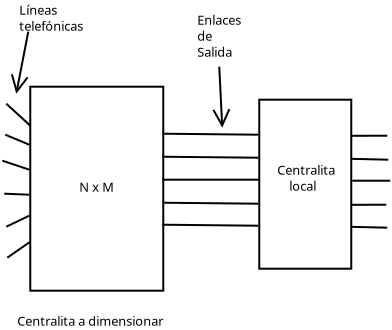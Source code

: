 <?xml version="1.0" encoding="UTF-8"?>
<dia:diagram xmlns:dia="http://www.lysator.liu.se/~alla/dia/"><dia:layer name="Fondo" visible="true"><dia:object type="Standard - Box" version="0" id="O0"><dia:attribute name="obj_pos"><dia:point val="1.65,5.55"/></dia:attribute><dia:attribute name="obj_bb"><dia:rectangle val="1.6,5.5;8.35,15.8"/></dia:attribute><dia:attribute name="elem_corner"><dia:point val="1.65,5.55"/></dia:attribute><dia:attribute name="elem_width"><dia:real val="6.65"/></dia:attribute><dia:attribute name="elem_height"><dia:real val="10.2"/></dia:attribute><dia:attribute name="show_background"><dia:boolean val="true"/></dia:attribute></dia:object><dia:object type="Standard - Box" version="0" id="O1"><dia:attribute name="obj_pos"><dia:point val="13.1,6.2"/></dia:attribute><dia:attribute name="obj_bb"><dia:rectangle val="13.05,6.15;17.75,14.7"/></dia:attribute><dia:attribute name="elem_corner"><dia:point val="13.1,6.2"/></dia:attribute><dia:attribute name="elem_width"><dia:real val="4.6"/></dia:attribute><dia:attribute name="elem_height"><dia:real val="8.45"/></dia:attribute><dia:attribute name="show_background"><dia:boolean val="true"/></dia:attribute></dia:object><dia:object type="Standard - Line" version="0" id="O2"><dia:attribute name="obj_pos"><dia:point val="8.25,7.9"/></dia:attribute><dia:attribute name="obj_bb"><dia:rectangle val="8.199,7.849;13.101,8.001"/></dia:attribute><dia:attribute name="conn_endpoints"><dia:point val="8.25,7.9"/><dia:point val="13.05,7.95"/></dia:attribute><dia:attribute name="numcp"><dia:int val="1"/></dia:attribute></dia:object><dia:object type="Standard - Line" version="0" id="O3"><dia:attribute name="obj_pos"><dia:point val="8.251,9.051"/></dia:attribute><dia:attribute name="obj_bb"><dia:rectangle val="8.2,9;13.101,9.151"/></dia:attribute><dia:attribute name="conn_endpoints"><dia:point val="8.251,9.051"/><dia:point val="13.05,9.101"/></dia:attribute><dia:attribute name="numcp"><dia:int val="1"/></dia:attribute></dia:object><dia:object type="Standard - Line" version="0" id="O4"><dia:attribute name="obj_pos"><dia:point val="8.251,10.2"/></dia:attribute><dia:attribute name="obj_bb"><dia:rectangle val="8.201,10.15;13.15,10.251"/></dia:attribute><dia:attribute name="conn_endpoints"><dia:point val="8.251,10.2"/><dia:point val="13.1,10.2"/></dia:attribute><dia:attribute name="numcp"><dia:int val="1"/></dia:attribute></dia:object><dia:object type="Standard - Line" version="0" id="O5"><dia:attribute name="obj_pos"><dia:point val="8.251,12.45"/></dia:attribute><dia:attribute name="obj_bb"><dia:rectangle val="8.2,12.4;13.101,12.551"/></dia:attribute><dia:attribute name="conn_endpoints"><dia:point val="8.251,12.45"/><dia:point val="13.05,12.501"/></dia:attribute><dia:attribute name="numcp"><dia:int val="1"/></dia:attribute></dia:object><dia:object type="Standard - Line" version="0" id="O6"><dia:attribute name="obj_pos"><dia:point val="8.251,11.351"/></dia:attribute><dia:attribute name="obj_bb"><dia:rectangle val="8.2,11.3;13.101,11.451"/></dia:attribute><dia:attribute name="conn_endpoints"><dia:point val="8.251,11.351"/><dia:point val="13.05,11.4"/></dia:attribute><dia:attribute name="numcp"><dia:int val="1"/></dia:attribute></dia:object><dia:object type="Standard - Line" version="0" id="O7"><dia:attribute name="obj_pos"><dia:point val="0.45,6.4"/></dia:attribute><dia:attribute name="obj_bb"><dia:rectangle val="0.379,6.329;1.721,7.571"/></dia:attribute><dia:attribute name="conn_endpoints"><dia:point val="0.45,6.4"/><dia:point val="1.65,7.5"/></dia:attribute><dia:attribute name="numcp"><dia:int val="1"/></dia:attribute></dia:object><dia:object type="Standard - Line" version="0" id="O8"><dia:attribute name="obj_pos"><dia:point val="0.4,7.95"/></dia:attribute><dia:attribute name="obj_bb"><dia:rectangle val="0.335,7.885;1.665,8.515"/></dia:attribute><dia:attribute name="conn_endpoints"><dia:point val="0.4,7.95"/><dia:point val="1.6,8.45"/></dia:attribute><dia:attribute name="numcp"><dia:int val="1"/></dia:attribute></dia:object><dia:object type="Standard - Line" version="0" id="O9"><dia:attribute name="obj_pos"><dia:point val="0.25,9.25"/></dia:attribute><dia:attribute name="obj_bb"><dia:rectangle val="0.187,9.187;1.663,9.763"/></dia:attribute><dia:attribute name="conn_endpoints"><dia:point val="0.25,9.25"/><dia:point val="1.6,9.7"/></dia:attribute><dia:attribute name="numcp"><dia:int val="1"/></dia:attribute></dia:object><dia:object type="Standard - Line" version="0" id="O10"><dia:attribute name="obj_pos"><dia:point val="0.35,10.9"/></dia:attribute><dia:attribute name="obj_bb"><dia:rectangle val="0.298,10.848;1.652,11.002"/></dia:attribute><dia:attribute name="conn_endpoints"><dia:point val="0.35,10.9"/><dia:point val="1.6,10.95"/></dia:attribute><dia:attribute name="numcp"><dia:int val="1"/></dia:attribute></dia:object><dia:object type="Standard - Line" version="0" id="O11"><dia:attribute name="obj_pos"><dia:point val="0.45,12.55"/></dia:attribute><dia:attribute name="obj_bb"><dia:rectangle val="0.383,11.933;1.667,12.617"/></dia:attribute><dia:attribute name="conn_endpoints"><dia:point val="0.45,12.55"/><dia:point val="1.6,12"/></dia:attribute><dia:attribute name="numcp"><dia:int val="1"/></dia:attribute></dia:object><dia:object type="Standard - Line" version="0" id="O12"><dia:attribute name="obj_pos"><dia:point val="0.5,14.1"/></dia:attribute><dia:attribute name="obj_bb"><dia:rectangle val="0.43,13.23;1.72,14.17"/></dia:attribute><dia:attribute name="conn_endpoints"><dia:point val="0.5,14.1"/><dia:point val="1.65,13.3"/></dia:attribute><dia:attribute name="numcp"><dia:int val="1"/></dia:attribute></dia:object><dia:object type="Standard - Text" version="0" id="O13"><dia:attribute name="obj_pos"><dia:point val="4.1,10.8"/></dia:attribute><dia:attribute name="obj_bb"><dia:rectangle val="4.1,10.129;5.771,11.193"/></dia:attribute><dia:attribute name="text"><dia:composite type="text"><dia:attribute name="string"><dia:string>#N x M#</dia:string></dia:attribute><dia:attribute name="font"><dia:font family="sans" style="0" name="Courier"/></dia:attribute><dia:attribute name="height"><dia:real val="0.8"/></dia:attribute><dia:attribute name="pos"><dia:point val="4.1,10.8"/></dia:attribute><dia:attribute name="color"><dia:color val="#000000"/></dia:attribute><dia:attribute name="alignment"><dia:enum val="0"/></dia:attribute></dia:composite></dia:attribute></dia:object><dia:object type="Standard - Line" version="0" id="O14"><dia:attribute name="obj_pos"><dia:point val="1.55,2.8"/></dia:attribute><dia:attribute name="obj_bb"><dia:rectangle val="0.155,2.741;1.745,6.101"/></dia:attribute><dia:attribute name="conn_endpoints"><dia:point val="1.55,2.8"/><dia:point val="0.95,5.9"/></dia:attribute><dia:attribute name="numcp"><dia:int val="1"/></dia:attribute><dia:attribute name="end_arrow"><dia:enum val="1"/></dia:attribute><dia:attribute name="end_arrow_length"><dia:real val="0.8"/></dia:attribute><dia:attribute name="end_arrow_width"><dia:real val="0.8"/></dia:attribute></dia:object><dia:object type="Standard - Text" version="0" id="O15"><dia:attribute name="obj_pos"><dia:point val="1.1,1.95"/></dia:attribute><dia:attribute name="obj_bb"><dia:rectangle val="1.079,1.279;4.55,3.143"/></dia:attribute><dia:attribute name="text"><dia:composite type="text"><dia:attribute name="string"><dia:string>#Líneas 
telefónicas#</dia:string></dia:attribute><dia:attribute name="font"><dia:font family="sans" style="0" name="Courier"/></dia:attribute><dia:attribute name="height"><dia:real val="0.8"/></dia:attribute><dia:attribute name="pos"><dia:point val="1.1,1.95"/></dia:attribute><dia:attribute name="color"><dia:color val="#000000"/></dia:attribute><dia:attribute name="alignment"><dia:enum val="0"/></dia:attribute></dia:composite></dia:attribute></dia:object><dia:object type="Standard - Line" version="0" id="O16"><dia:attribute name="obj_pos"><dia:point val="11.1,4.55"/></dia:attribute><dia:attribute name="obj_bb"><dia:rectangle val="10.448,4.498;12.052,7.689"/></dia:attribute><dia:attribute name="conn_endpoints"><dia:point val="11.1,4.55"/><dia:point val="11.25,7.6"/></dia:attribute><dia:attribute name="numcp"><dia:int val="1"/></dia:attribute><dia:attribute name="end_arrow"><dia:enum val="1"/></dia:attribute><dia:attribute name="end_arrow_length"><dia:real val="0.8"/></dia:attribute><dia:attribute name="end_arrow_width"><dia:real val="0.8"/></dia:attribute></dia:object><dia:object type="Standard - Text" version="0" id="O17"><dia:attribute name="obj_pos"><dia:point val="10,2.45"/></dia:attribute><dia:attribute name="obj_bb"><dia:rectangle val="10,1.779;12.671,4.442"/></dia:attribute><dia:attribute name="text"><dia:composite type="text"><dia:attribute name="string"><dia:string>#Enlaces 
de 
Salida#</dia:string></dia:attribute><dia:attribute name="font"><dia:font family="sans" style="0" name="Courier"/></dia:attribute><dia:attribute name="height"><dia:real val="0.8"/></dia:attribute><dia:attribute name="pos"><dia:point val="10,2.45"/></dia:attribute><dia:attribute name="color"><dia:color val="#000000"/></dia:attribute><dia:attribute name="alignment"><dia:enum val="0"/></dia:attribute></dia:composite></dia:attribute></dia:object><dia:object type="Standard - Text" version="0" id="O18"><dia:attribute name="obj_pos"><dia:point val="1,17.5"/></dia:attribute><dia:attribute name="obj_bb"><dia:rectangle val="1,16.829;8.721,17.892"/></dia:attribute><dia:attribute name="text"><dia:composite type="text"><dia:attribute name="string"><dia:string>#Centralita a dimensionar#</dia:string></dia:attribute><dia:attribute name="font"><dia:font family="sans" style="0" name="Courier"/></dia:attribute><dia:attribute name="height"><dia:real val="0.8"/></dia:attribute><dia:attribute name="pos"><dia:point val="1,17.5"/></dia:attribute><dia:attribute name="color"><dia:color val="#000000"/></dia:attribute><dia:attribute name="alignment"><dia:enum val="0"/></dia:attribute></dia:composite></dia:attribute></dia:object><dia:object type="Standard - Text" version="0" id="O19"><dia:attribute name="obj_pos"><dia:point val="14,9.95"/></dia:attribute><dia:attribute name="obj_bb"><dia:rectangle val="14,9.279;17.071,11.143"/></dia:attribute><dia:attribute name="text"><dia:composite type="text"><dia:attribute name="string"><dia:string>#Centralita
    local#</dia:string></dia:attribute><dia:attribute name="font"><dia:font family="sans" style="0" name="Courier"/></dia:attribute><dia:attribute name="height"><dia:real val="0.8"/></dia:attribute><dia:attribute name="pos"><dia:point val="14,9.95"/></dia:attribute><dia:attribute name="color"><dia:color val="#000000"/></dia:attribute><dia:attribute name="alignment"><dia:enum val="0"/></dia:attribute></dia:composite></dia:attribute></dia:object><dia:object type="Standard - Line" version="0" id="O20"><dia:attribute name="obj_pos"><dia:point val="17.706,8.006"/></dia:attribute><dia:attribute name="obj_bb"><dia:rectangle val="17.655,7.95;19.55,8.056"/></dia:attribute><dia:attribute name="conn_endpoints"><dia:point val="17.706,8.006"/><dia:point val="19.5,8"/></dia:attribute><dia:attribute name="numcp"><dia:int val="1"/></dia:attribute></dia:object><dia:object type="Standard - Line" version="0" id="O21"><dia:attribute name="obj_pos"><dia:point val="17.706,9.156"/></dia:attribute><dia:attribute name="obj_bb"><dia:rectangle val="17.655,9.105;19.601,9.251"/></dia:attribute><dia:attribute name="conn_endpoints"><dia:point val="17.706,9.156"/><dia:point val="19.55,9.2"/></dia:attribute><dia:attribute name="numcp"><dia:int val="1"/></dia:attribute></dia:object><dia:object type="Standard - Line" version="0" id="O22"><dia:attribute name="obj_pos"><dia:point val="17.75,10.25"/></dia:attribute><dia:attribute name="obj_bb"><dia:rectangle val="17.7,10.2;19.7,10.3"/></dia:attribute><dia:attribute name="conn_endpoints"><dia:point val="17.75,10.25"/><dia:point val="19.65,10.25"/></dia:attribute><dia:attribute name="numcp"><dia:int val="1"/></dia:attribute></dia:object><dia:object type="Standard - Line" version="0" id="O23"><dia:attribute name="obj_pos"><dia:point val="17.706,12.556"/></dia:attribute><dia:attribute name="obj_bb"><dia:rectangle val="17.655,12.505;19.551,12.651"/></dia:attribute><dia:attribute name="conn_endpoints"><dia:point val="17.706,12.556"/><dia:point val="19.5,12.6"/></dia:attribute><dia:attribute name="numcp"><dia:int val="1"/></dia:attribute></dia:object><dia:object type="Standard - Line" version="0" id="O24"><dia:attribute name="obj_pos"><dia:point val="17.706,11.456"/></dia:attribute><dia:attribute name="obj_bb"><dia:rectangle val="17.656,11.4;19.5,11.506"/></dia:attribute><dia:attribute name="conn_endpoints"><dia:point val="17.706,11.456"/><dia:point val="19.45,11.45"/></dia:attribute><dia:attribute name="numcp"><dia:int val="1"/></dia:attribute></dia:object></dia:layer></dia:diagram>
